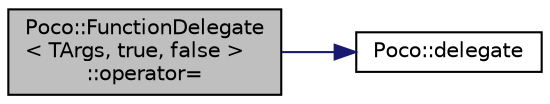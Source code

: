 digraph "Poco::FunctionDelegate&lt; TArgs, true, false &gt;::operator="
{
 // LATEX_PDF_SIZE
  edge [fontname="Helvetica",fontsize="10",labelfontname="Helvetica",labelfontsize="10"];
  node [fontname="Helvetica",fontsize="10",shape=record];
  rankdir="LR";
  Node1 [label="Poco::FunctionDelegate\l\< TArgs, true, false \>\l::operator=",height=0.2,width=0.4,color="black", fillcolor="grey75", style="filled", fontcolor="black",tooltip=" "];
  Node1 -> Node2 [color="midnightblue",fontsize="10",style="solid",fontname="Helvetica"];
  Node2 [label="Poco::delegate",height=0.2,width=0.4,color="black", fillcolor="white", style="filled",URL="$namespacePoco.html#a3c92b935465d543414d807c7884396ff",tooltip=" "];
}
